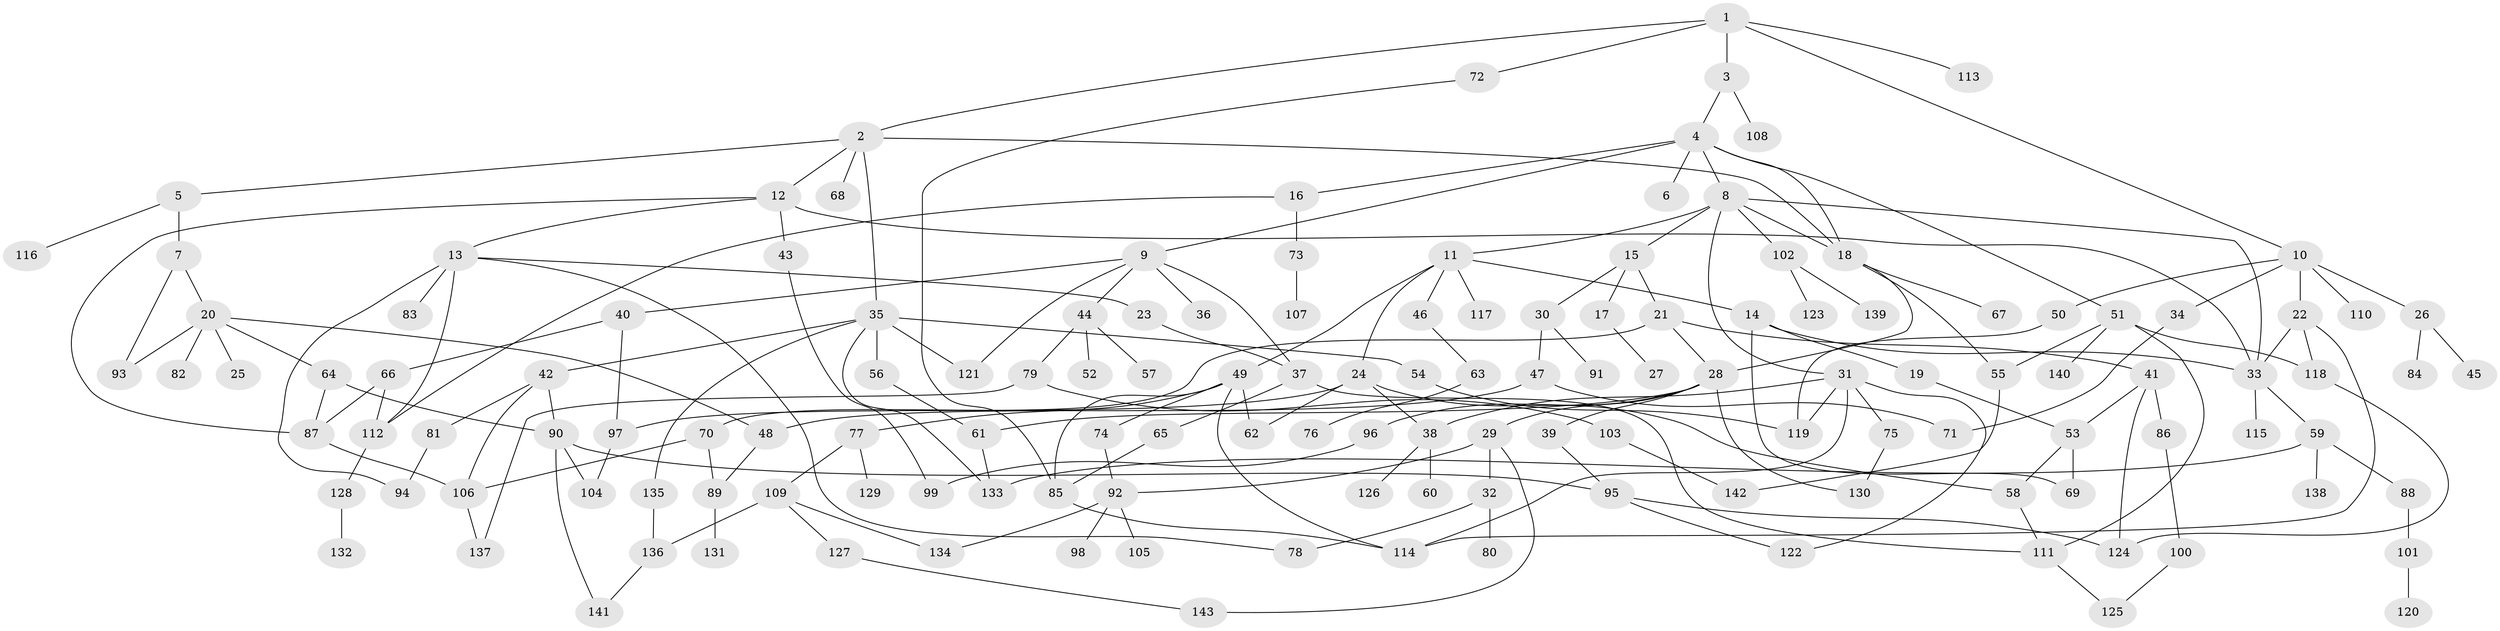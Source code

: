 // Generated by graph-tools (version 1.1) at 2025/42/03/09/25 04:42:07]
// undirected, 143 vertices, 198 edges
graph export_dot {
graph [start="1"]
  node [color=gray90,style=filled];
  1;
  2;
  3;
  4;
  5;
  6;
  7;
  8;
  9;
  10;
  11;
  12;
  13;
  14;
  15;
  16;
  17;
  18;
  19;
  20;
  21;
  22;
  23;
  24;
  25;
  26;
  27;
  28;
  29;
  30;
  31;
  32;
  33;
  34;
  35;
  36;
  37;
  38;
  39;
  40;
  41;
  42;
  43;
  44;
  45;
  46;
  47;
  48;
  49;
  50;
  51;
  52;
  53;
  54;
  55;
  56;
  57;
  58;
  59;
  60;
  61;
  62;
  63;
  64;
  65;
  66;
  67;
  68;
  69;
  70;
  71;
  72;
  73;
  74;
  75;
  76;
  77;
  78;
  79;
  80;
  81;
  82;
  83;
  84;
  85;
  86;
  87;
  88;
  89;
  90;
  91;
  92;
  93;
  94;
  95;
  96;
  97;
  98;
  99;
  100;
  101;
  102;
  103;
  104;
  105;
  106;
  107;
  108;
  109;
  110;
  111;
  112;
  113;
  114;
  115;
  116;
  117;
  118;
  119;
  120;
  121;
  122;
  123;
  124;
  125;
  126;
  127;
  128;
  129;
  130;
  131;
  132;
  133;
  134;
  135;
  136;
  137;
  138;
  139;
  140;
  141;
  142;
  143;
  1 -- 2;
  1 -- 3;
  1 -- 10;
  1 -- 72;
  1 -- 113;
  2 -- 5;
  2 -- 12;
  2 -- 35;
  2 -- 68;
  2 -- 18;
  3 -- 4;
  3 -- 108;
  4 -- 6;
  4 -- 8;
  4 -- 9;
  4 -- 16;
  4 -- 18;
  4 -- 51;
  5 -- 7;
  5 -- 116;
  7 -- 20;
  7 -- 93;
  8 -- 11;
  8 -- 15;
  8 -- 31;
  8 -- 33;
  8 -- 102;
  8 -- 18;
  9 -- 36;
  9 -- 37;
  9 -- 40;
  9 -- 44;
  9 -- 121;
  10 -- 22;
  10 -- 26;
  10 -- 34;
  10 -- 50;
  10 -- 110;
  11 -- 14;
  11 -- 24;
  11 -- 46;
  11 -- 49;
  11 -- 117;
  12 -- 13;
  12 -- 43;
  12 -- 33;
  12 -- 87;
  13 -- 23;
  13 -- 83;
  13 -- 94;
  13 -- 78;
  13 -- 112;
  14 -- 19;
  14 -- 69;
  14 -- 33;
  15 -- 17;
  15 -- 21;
  15 -- 30;
  16 -- 73;
  16 -- 112;
  17 -- 27;
  18 -- 28;
  18 -- 67;
  18 -- 55;
  19 -- 53;
  20 -- 25;
  20 -- 64;
  20 -- 82;
  20 -- 93;
  20 -- 48;
  21 -- 41;
  21 -- 70;
  21 -- 28;
  22 -- 118;
  22 -- 33;
  22 -- 114;
  23 -- 37;
  24 -- 97;
  24 -- 58;
  24 -- 62;
  24 -- 38;
  26 -- 45;
  26 -- 84;
  28 -- 29;
  28 -- 39;
  28 -- 96;
  28 -- 130;
  28 -- 61;
  29 -- 32;
  29 -- 92;
  29 -- 143;
  30 -- 47;
  30 -- 91;
  31 -- 38;
  31 -- 75;
  31 -- 114;
  31 -- 122;
  31 -- 119;
  32 -- 78;
  32 -- 80;
  33 -- 59;
  33 -- 115;
  34 -- 71;
  35 -- 42;
  35 -- 54;
  35 -- 56;
  35 -- 121;
  35 -- 135;
  35 -- 133;
  37 -- 65;
  37 -- 111;
  38 -- 60;
  38 -- 126;
  39 -- 95;
  40 -- 66;
  40 -- 97;
  41 -- 86;
  41 -- 124;
  41 -- 53;
  42 -- 81;
  42 -- 90;
  42 -- 106;
  43 -- 99;
  44 -- 52;
  44 -- 57;
  44 -- 79;
  46 -- 63;
  47 -- 48;
  47 -- 71;
  48 -- 89;
  49 -- 62;
  49 -- 74;
  49 -- 77;
  49 -- 85;
  49 -- 114;
  50 -- 119;
  51 -- 55;
  51 -- 118;
  51 -- 140;
  51 -- 111;
  53 -- 58;
  53 -- 69;
  54 -- 119;
  55 -- 142;
  56 -- 61;
  58 -- 111;
  59 -- 88;
  59 -- 133;
  59 -- 138;
  61 -- 133;
  63 -- 76;
  64 -- 87;
  64 -- 90;
  65 -- 85;
  66 -- 112;
  66 -- 87;
  70 -- 106;
  70 -- 89;
  72 -- 85;
  73 -- 107;
  74 -- 92;
  75 -- 130;
  77 -- 109;
  77 -- 129;
  79 -- 103;
  79 -- 137;
  81 -- 94;
  85 -- 114;
  86 -- 100;
  87 -- 106;
  88 -- 101;
  89 -- 131;
  90 -- 95;
  90 -- 141;
  90 -- 104;
  92 -- 98;
  92 -- 105;
  92 -- 134;
  95 -- 122;
  95 -- 124;
  96 -- 99;
  97 -- 104;
  100 -- 125;
  101 -- 120;
  102 -- 123;
  102 -- 139;
  103 -- 142;
  106 -- 137;
  109 -- 127;
  109 -- 134;
  109 -- 136;
  111 -- 125;
  112 -- 128;
  118 -- 124;
  127 -- 143;
  128 -- 132;
  135 -- 136;
  136 -- 141;
}

